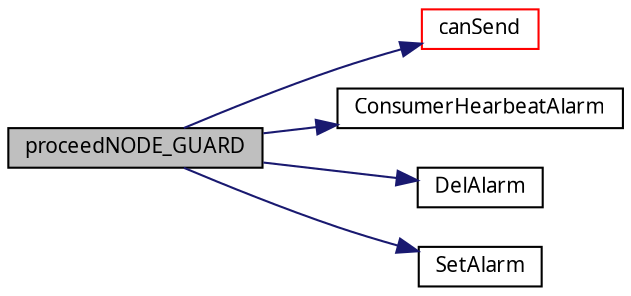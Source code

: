 digraph G
{
  edge [fontname="FreeSans.ttf",fontsize=10,labelfontname="FreeSans.ttf",labelfontsize=10];
  node [fontname="FreeSans.ttf",fontsize=10,shape=record];
  rankdir=LR;
  Node1 [label="proceedNODE_GUARD",height=0.2,width=0.4,color="black", fillcolor="grey75", style="filled" fontcolor="black"];
  Node1 -> Node2 [color="midnightblue",fontsize=10,style="solid"];
  Node2 [label="canSend",height=0.2,width=0.4,color="red", fillcolor="white", style="filled",URL="$canOpenDriver_8c.html#b57b4b3c000e9f61135175495e874977"];
  Node1 -> Node3 [color="midnightblue",fontsize=10,style="solid"];
  Node3 [label="ConsumerHearbeatAlarm",height=0.2,width=0.4,color="black", fillcolor="white", style="filled",URL="$lifegrd_8c.html#e3cd4656f5b2a37d4b8d364293538198"];
  Node1 -> Node4 [color="midnightblue",fontsize=10,style="solid"];
  Node4 [label="DelAlarm",height=0.2,width=0.4,color="black", fillcolor="white", style="filled",URL="$timer_8c.html#991b3cfaac2f201b14d5530f75985c21"];
  Node1 -> Node5 [color="midnightblue",fontsize=10,style="solid"];
  Node5 [label="SetAlarm",height=0.2,width=0.4,color="black", fillcolor="white", style="filled",URL="$timer_8c.html#11c2616d78f06ed9144ef662f757b128"];
}
